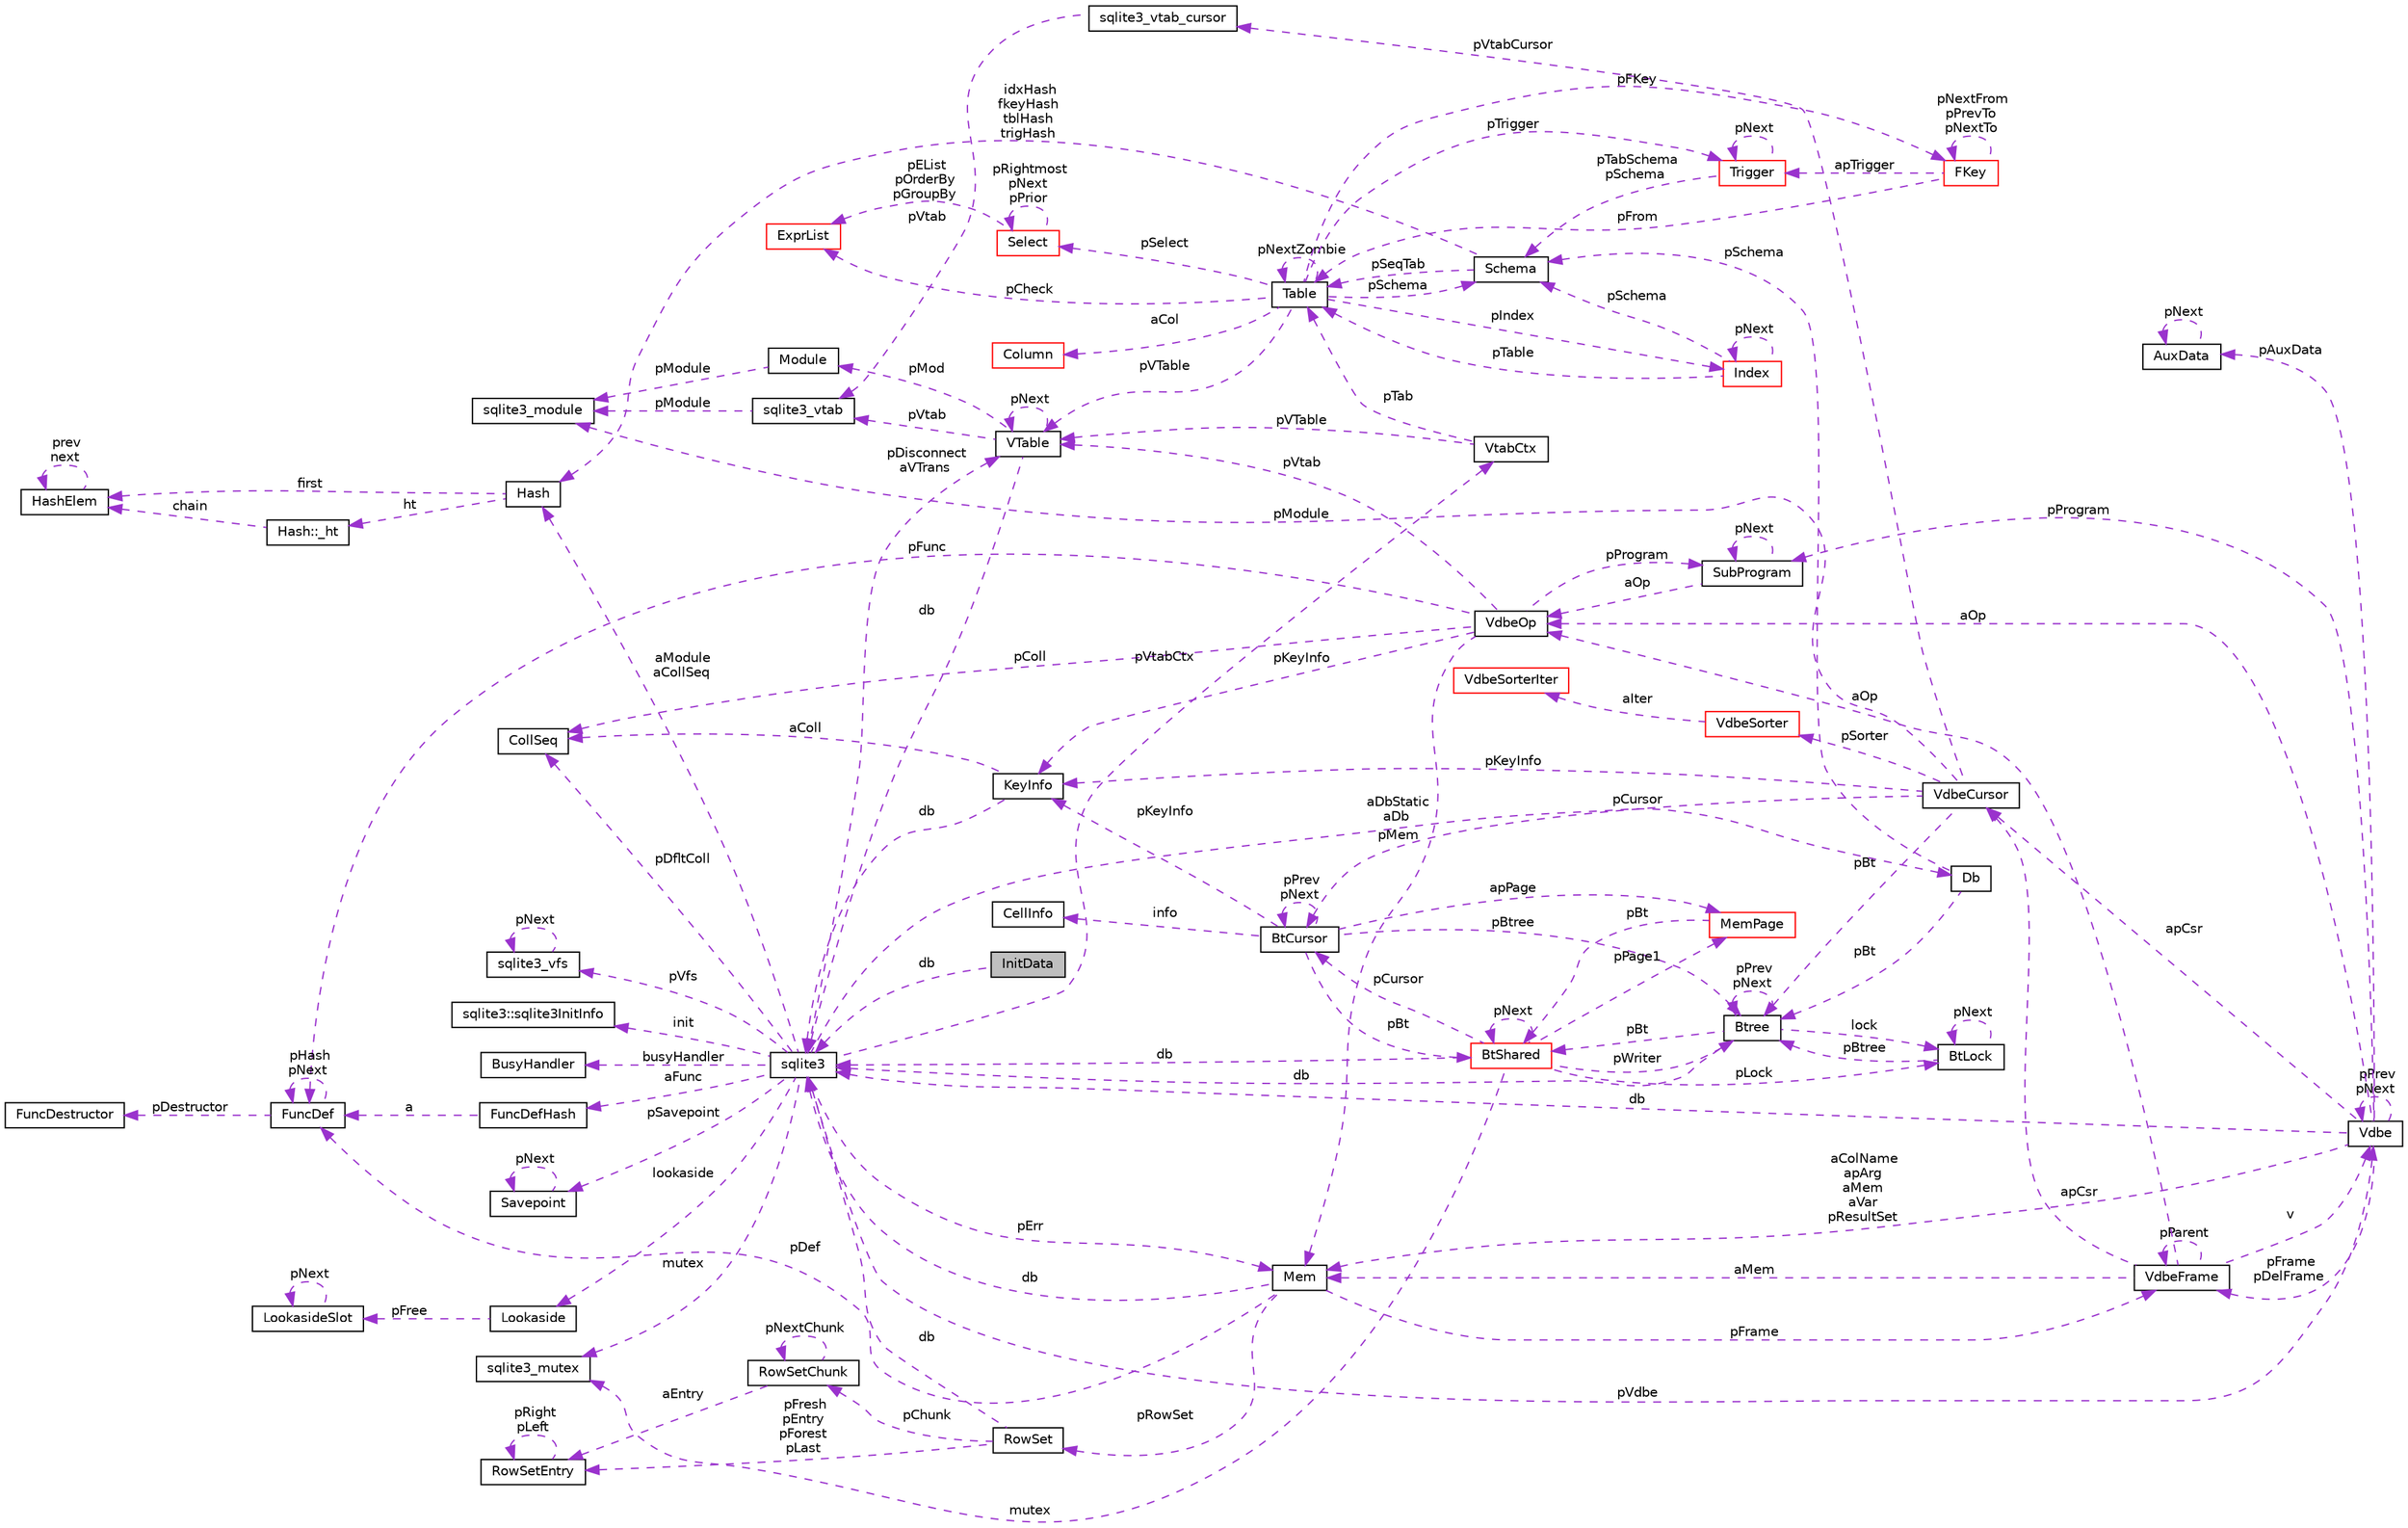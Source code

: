 digraph G
{
 // INTERACTIVE_SVG=YES
  edge [fontname="Helvetica",fontsize="10",labelfontname="Helvetica",labelfontsize="10"];
  node [fontname="Helvetica",fontsize="10",shape=record];
  rankdir="LR";
  Node1 [label="InitData",height=0.2,width=0.4,color="black", fillcolor="grey75", style="filled" fontcolor="black"];
  Node2 -> Node1 [dir="back",color="darkorchid3",fontsize="10",style="dashed",label=" db" ,fontname="Helvetica"];
  Node2 [label="sqlite3",height=0.2,width=0.4,color="black", fillcolor="white", style="filled",URL="$d9/dcd/structsqlite3.html"];
  Node3 -> Node2 [dir="back",color="darkorchid3",fontsize="10",style="dashed",label=" pErr" ,fontname="Helvetica"];
  Node3 [label="Mem",height=0.2,width=0.4,color="black", fillcolor="white", style="filled",URL="$df/d48/struct_mem.html"];
  Node2 -> Node3 [dir="back",color="darkorchid3",fontsize="10",style="dashed",label=" db" ,fontname="Helvetica"];
  Node4 -> Node3 [dir="back",color="darkorchid3",fontsize="10",style="dashed",label=" pFrame" ,fontname="Helvetica"];
  Node4 [label="VdbeFrame",height=0.2,width=0.4,color="black", fillcolor="white", style="filled",URL="$de/d74/struct_vdbe_frame.html"];
  Node3 -> Node4 [dir="back",color="darkorchid3",fontsize="10",style="dashed",label=" aMem" ,fontname="Helvetica"];
  Node5 -> Node4 [dir="back",color="darkorchid3",fontsize="10",style="dashed",label=" v" ,fontname="Helvetica"];
  Node5 [label="Vdbe",height=0.2,width=0.4,color="black", fillcolor="white", style="filled",URL="$db/df8/struct_vdbe.html"];
  Node5 -> Node5 [dir="back",color="darkorchid3",fontsize="10",style="dashed",label=" pPrev\npNext" ,fontname="Helvetica"];
  Node3 -> Node5 [dir="back",color="darkorchid3",fontsize="10",style="dashed",label=" aColName\napArg\naMem\naVar\npResultSet" ,fontname="Helvetica"];
  Node2 -> Node5 [dir="back",color="darkorchid3",fontsize="10",style="dashed",label=" db" ,fontname="Helvetica"];
  Node4 -> Node5 [dir="back",color="darkorchid3",fontsize="10",style="dashed",label=" pFrame\npDelFrame" ,fontname="Helvetica"];
  Node6 -> Node5 [dir="back",color="darkorchid3",fontsize="10",style="dashed",label=" pAuxData" ,fontname="Helvetica"];
  Node6 [label="AuxData",height=0.2,width=0.4,color="black", fillcolor="white", style="filled",URL="$d5/d59/struct_aux_data.html"];
  Node6 -> Node6 [dir="back",color="darkorchid3",fontsize="10",style="dashed",label=" pNext" ,fontname="Helvetica"];
  Node7 -> Node5 [dir="back",color="darkorchid3",fontsize="10",style="dashed",label=" pProgram" ,fontname="Helvetica"];
  Node7 [label="SubProgram",height=0.2,width=0.4,color="black", fillcolor="white", style="filled",URL="$d4/d16/struct_sub_program.html"];
  Node7 -> Node7 [dir="back",color="darkorchid3",fontsize="10",style="dashed",label=" pNext" ,fontname="Helvetica"];
  Node8 -> Node7 [dir="back",color="darkorchid3",fontsize="10",style="dashed",label=" aOp" ,fontname="Helvetica"];
  Node8 [label="VdbeOp",height=0.2,width=0.4,color="black", fillcolor="white", style="filled",URL="$d2/dd9/struct_vdbe_op.html"];
  Node3 -> Node8 [dir="back",color="darkorchid3",fontsize="10",style="dashed",label=" pMem" ,fontname="Helvetica"];
  Node9 -> Node8 [dir="back",color="darkorchid3",fontsize="10",style="dashed",label=" pColl" ,fontname="Helvetica"];
  Node9 [label="CollSeq",height=0.2,width=0.4,color="black", fillcolor="white", style="filled",URL="$d0/d7d/struct_coll_seq.html"];
  Node10 -> Node8 [dir="back",color="darkorchid3",fontsize="10",style="dashed",label=" pVtab" ,fontname="Helvetica"];
  Node10 [label="VTable",height=0.2,width=0.4,color="black", fillcolor="white", style="filled",URL="$db/d7e/struct_v_table.html"];
  Node2 -> Node10 [dir="back",color="darkorchid3",fontsize="10",style="dashed",label=" db" ,fontname="Helvetica"];
  Node10 -> Node10 [dir="back",color="darkorchid3",fontsize="10",style="dashed",label=" pNext" ,fontname="Helvetica"];
  Node11 -> Node10 [dir="back",color="darkorchid3",fontsize="10",style="dashed",label=" pMod" ,fontname="Helvetica"];
  Node11 [label="Module",height=0.2,width=0.4,color="black", fillcolor="white", style="filled",URL="$d0/d3b/struct_module.html"];
  Node12 -> Node11 [dir="back",color="darkorchid3",fontsize="10",style="dashed",label=" pModule" ,fontname="Helvetica"];
  Node12 [label="sqlite3_module",height=0.2,width=0.4,color="black", fillcolor="white", style="filled",URL="$dd/de4/structsqlite3__module.html"];
  Node13 -> Node10 [dir="back",color="darkorchid3",fontsize="10",style="dashed",label=" pVtab" ,fontname="Helvetica"];
  Node13 [label="sqlite3_vtab",height=0.2,width=0.4,color="black", fillcolor="white", style="filled",URL="$d3/d12/structsqlite3__vtab.html"];
  Node12 -> Node13 [dir="back",color="darkorchid3",fontsize="10",style="dashed",label=" pModule" ,fontname="Helvetica"];
  Node7 -> Node8 [dir="back",color="darkorchid3",fontsize="10",style="dashed",label=" pProgram" ,fontname="Helvetica"];
  Node14 -> Node8 [dir="back",color="darkorchid3",fontsize="10",style="dashed",label=" pKeyInfo" ,fontname="Helvetica"];
  Node14 [label="KeyInfo",height=0.2,width=0.4,color="black", fillcolor="white", style="filled",URL="$dc/d2f/struct_key_info.html"];
  Node2 -> Node14 [dir="back",color="darkorchid3",fontsize="10",style="dashed",label=" db" ,fontname="Helvetica"];
  Node9 -> Node14 [dir="back",color="darkorchid3",fontsize="10",style="dashed",label=" aColl" ,fontname="Helvetica"];
  Node15 -> Node8 [dir="back",color="darkorchid3",fontsize="10",style="dashed",label=" pFunc" ,fontname="Helvetica"];
  Node15 [label="FuncDef",height=0.2,width=0.4,color="black", fillcolor="white", style="filled",URL="$df/d38/struct_func_def.html"];
  Node16 -> Node15 [dir="back",color="darkorchid3",fontsize="10",style="dashed",label=" pDestructor" ,fontname="Helvetica"];
  Node16 [label="FuncDestructor",height=0.2,width=0.4,color="black", fillcolor="white", style="filled",URL="$d5/da4/struct_func_destructor.html"];
  Node15 -> Node15 [dir="back",color="darkorchid3",fontsize="10",style="dashed",label=" pHash\npNext" ,fontname="Helvetica"];
  Node17 -> Node5 [dir="back",color="darkorchid3",fontsize="10",style="dashed",label=" apCsr" ,fontname="Helvetica"];
  Node17 [label="VdbeCursor",height=0.2,width=0.4,color="black", fillcolor="white", style="filled",URL="$d5/dd1/struct_vdbe_cursor.html"];
  Node18 -> Node17 [dir="back",color="darkorchid3",fontsize="10",style="dashed",label=" pCursor" ,fontname="Helvetica"];
  Node18 [label="BtCursor",height=0.2,width=0.4,color="black", fillcolor="white", style="filled",URL="$db/d2c/struct_bt_cursor.html"];
  Node18 -> Node18 [dir="back",color="darkorchid3",fontsize="10",style="dashed",label=" pPrev\npNext" ,fontname="Helvetica"];
  Node19 -> Node18 [dir="back",color="darkorchid3",fontsize="10",style="dashed",label=" info" ,fontname="Helvetica"];
  Node19 [label="CellInfo",height=0.2,width=0.4,color="black", fillcolor="white", style="filled",URL="$de/dbe/struct_cell_info.html"];
  Node20 -> Node18 [dir="back",color="darkorchid3",fontsize="10",style="dashed",label=" pBt" ,fontname="Helvetica"];
  Node20 [label="BtShared",height=0.2,width=0.4,color="red", fillcolor="white", style="filled",URL="$d3/d1f/struct_bt_shared.html"];
  Node18 -> Node20 [dir="back",color="darkorchid3",fontsize="10",style="dashed",label=" pCursor" ,fontname="Helvetica"];
  Node20 -> Node20 [dir="back",color="darkorchid3",fontsize="10",style="dashed",label=" pNext" ,fontname="Helvetica"];
  Node2 -> Node20 [dir="back",color="darkorchid3",fontsize="10",style="dashed",label=" db" ,fontname="Helvetica"];
  Node21 -> Node20 [dir="back",color="darkorchid3",fontsize="10",style="dashed",label=" mutex" ,fontname="Helvetica"];
  Node21 [label="sqlite3_mutex",height=0.2,width=0.4,color="black", fillcolor="white", style="filled",URL="$d5/d3c/structsqlite3__mutex.html"];
  Node22 -> Node20 [dir="back",color="darkorchid3",fontsize="10",style="dashed",label=" pLock" ,fontname="Helvetica"];
  Node22 [label="BtLock",height=0.2,width=0.4,color="black", fillcolor="white", style="filled",URL="$d1/d28/struct_bt_lock.html"];
  Node22 -> Node22 [dir="back",color="darkorchid3",fontsize="10",style="dashed",label=" pNext" ,fontname="Helvetica"];
  Node23 -> Node22 [dir="back",color="darkorchid3",fontsize="10",style="dashed",label=" pBtree" ,fontname="Helvetica"];
  Node23 [label="Btree",height=0.2,width=0.4,color="black", fillcolor="white", style="filled",URL="$d9/d90/struct_btree.html"];
  Node20 -> Node23 [dir="back",color="darkorchid3",fontsize="10",style="dashed",label=" pBt" ,fontname="Helvetica"];
  Node2 -> Node23 [dir="back",color="darkorchid3",fontsize="10",style="dashed",label=" db" ,fontname="Helvetica"];
  Node22 -> Node23 [dir="back",color="darkorchid3",fontsize="10",style="dashed",label=" lock" ,fontname="Helvetica"];
  Node23 -> Node23 [dir="back",color="darkorchid3",fontsize="10",style="dashed",label=" pPrev\npNext" ,fontname="Helvetica"];
  Node24 -> Node20 [dir="back",color="darkorchid3",fontsize="10",style="dashed",label=" pPage1" ,fontname="Helvetica"];
  Node24 [label="MemPage",height=0.2,width=0.4,color="red", fillcolor="white", style="filled",URL="$d8/d9f/struct_mem_page.html"];
  Node20 -> Node24 [dir="back",color="darkorchid3",fontsize="10",style="dashed",label=" pBt" ,fontname="Helvetica"];
  Node23 -> Node20 [dir="back",color="darkorchid3",fontsize="10",style="dashed",label=" pWriter" ,fontname="Helvetica"];
  Node24 -> Node18 [dir="back",color="darkorchid3",fontsize="10",style="dashed",label=" apPage" ,fontname="Helvetica"];
  Node14 -> Node18 [dir="back",color="darkorchid3",fontsize="10",style="dashed",label=" pKeyInfo" ,fontname="Helvetica"];
  Node23 -> Node18 [dir="back",color="darkorchid3",fontsize="10",style="dashed",label=" pBtree" ,fontname="Helvetica"];
  Node12 -> Node17 [dir="back",color="darkorchid3",fontsize="10",style="dashed",label=" pModule" ,fontname="Helvetica"];
  Node25 -> Node17 [dir="back",color="darkorchid3",fontsize="10",style="dashed",label=" pVtabCursor" ,fontname="Helvetica"];
  Node25 [label="sqlite3_vtab_cursor",height=0.2,width=0.4,color="black", fillcolor="white", style="filled",URL="$d3/d17/structsqlite3__vtab__cursor.html"];
  Node13 -> Node25 [dir="back",color="darkorchid3",fontsize="10",style="dashed",label=" pVtab" ,fontname="Helvetica"];
  Node26 -> Node17 [dir="back",color="darkorchid3",fontsize="10",style="dashed",label=" pSorter" ,fontname="Helvetica"];
  Node26 [label="VdbeSorter",height=0.2,width=0.4,color="red", fillcolor="white", style="filled",URL="$d3/d85/struct_vdbe_sorter.html"];
  Node27 -> Node26 [dir="back",color="darkorchid3",fontsize="10",style="dashed",label=" aIter" ,fontname="Helvetica"];
  Node27 [label="VdbeSorterIter",height=0.2,width=0.4,color="red", fillcolor="white", style="filled",URL="$df/dcd/struct_vdbe_sorter_iter.html"];
  Node14 -> Node17 [dir="back",color="darkorchid3",fontsize="10",style="dashed",label=" pKeyInfo" ,fontname="Helvetica"];
  Node23 -> Node17 [dir="back",color="darkorchid3",fontsize="10",style="dashed",label=" pBt" ,fontname="Helvetica"];
  Node8 -> Node5 [dir="back",color="darkorchid3",fontsize="10",style="dashed",label=" aOp" ,fontname="Helvetica"];
  Node4 -> Node4 [dir="back",color="darkorchid3",fontsize="10",style="dashed",label=" pParent" ,fontname="Helvetica"];
  Node17 -> Node4 [dir="back",color="darkorchid3",fontsize="10",style="dashed",label=" apCsr" ,fontname="Helvetica"];
  Node8 -> Node4 [dir="back",color="darkorchid3",fontsize="10",style="dashed",label=" aOp" ,fontname="Helvetica"];
  Node28 -> Node3 [dir="back",color="darkorchid3",fontsize="10",style="dashed",label=" pRowSet" ,fontname="Helvetica"];
  Node28 [label="RowSet",height=0.2,width=0.4,color="black", fillcolor="white", style="filled",URL="$d5/d67/struct_row_set.html"];
  Node2 -> Node28 [dir="back",color="darkorchid3",fontsize="10",style="dashed",label=" db" ,fontname="Helvetica"];
  Node29 -> Node28 [dir="back",color="darkorchid3",fontsize="10",style="dashed",label=" pChunk" ,fontname="Helvetica"];
  Node29 [label="RowSetChunk",height=0.2,width=0.4,color="black", fillcolor="white", style="filled",URL="$d0/dd7/struct_row_set_chunk.html"];
  Node29 -> Node29 [dir="back",color="darkorchid3",fontsize="10",style="dashed",label=" pNextChunk" ,fontname="Helvetica"];
  Node30 -> Node29 [dir="back",color="darkorchid3",fontsize="10",style="dashed",label=" aEntry" ,fontname="Helvetica"];
  Node30 [label="RowSetEntry",height=0.2,width=0.4,color="black", fillcolor="white", style="filled",URL="$da/d66/struct_row_set_entry.html"];
  Node30 -> Node30 [dir="back",color="darkorchid3",fontsize="10",style="dashed",label=" pRight\npLeft" ,fontname="Helvetica"];
  Node30 -> Node28 [dir="back",color="darkorchid3",fontsize="10",style="dashed",label=" pFresh\npEntry\npForest\npLast" ,fontname="Helvetica"];
  Node15 -> Node3 [dir="back",color="darkorchid3",fontsize="10",style="dashed",label=" pDef" ,fontname="Helvetica"];
  Node5 -> Node2 [dir="back",color="darkorchid3",fontsize="10",style="dashed",label=" pVdbe" ,fontname="Helvetica"];
  Node31 -> Node2 [dir="back",color="darkorchid3",fontsize="10",style="dashed",label=" pSavepoint" ,fontname="Helvetica"];
  Node31 [label="Savepoint",height=0.2,width=0.4,color="black", fillcolor="white", style="filled",URL="$db/dde/struct_savepoint.html"];
  Node31 -> Node31 [dir="back",color="darkorchid3",fontsize="10",style="dashed",label=" pNext" ,fontname="Helvetica"];
  Node32 -> Node2 [dir="back",color="darkorchid3",fontsize="10",style="dashed",label=" aFunc" ,fontname="Helvetica"];
  Node32 [label="FuncDefHash",height=0.2,width=0.4,color="black", fillcolor="white", style="filled",URL="$db/dfc/struct_func_def_hash.html"];
  Node15 -> Node32 [dir="back",color="darkorchid3",fontsize="10",style="dashed",label=" a" ,fontname="Helvetica"];
  Node33 -> Node2 [dir="back",color="darkorchid3",fontsize="10",style="dashed",label=" lookaside" ,fontname="Helvetica"];
  Node33 [label="Lookaside",height=0.2,width=0.4,color="black", fillcolor="white", style="filled",URL="$d4/d8a/struct_lookaside.html"];
  Node34 -> Node33 [dir="back",color="darkorchid3",fontsize="10",style="dashed",label=" pFree" ,fontname="Helvetica"];
  Node34 [label="LookasideSlot",height=0.2,width=0.4,color="black", fillcolor="white", style="filled",URL="$dd/d17/struct_lookaside_slot.html"];
  Node34 -> Node34 [dir="back",color="darkorchid3",fontsize="10",style="dashed",label=" pNext" ,fontname="Helvetica"];
  Node21 -> Node2 [dir="back",color="darkorchid3",fontsize="10",style="dashed",label=" mutex" ,fontname="Helvetica"];
  Node35 -> Node2 [dir="back",color="darkorchid3",fontsize="10",style="dashed",label=" pVfs" ,fontname="Helvetica"];
  Node35 [label="sqlite3_vfs",height=0.2,width=0.4,color="black", fillcolor="white", style="filled",URL="$d3/d36/structsqlite3__vfs.html"];
  Node35 -> Node35 [dir="back",color="darkorchid3",fontsize="10",style="dashed",label=" pNext" ,fontname="Helvetica"];
  Node36 -> Node2 [dir="back",color="darkorchid3",fontsize="10",style="dashed",label=" init" ,fontname="Helvetica"];
  Node36 [label="sqlite3::sqlite3InitInfo",height=0.2,width=0.4,color="black", fillcolor="white", style="filled",URL="$d7/d84/structsqlite3_1_1sqlite3_init_info.html"];
  Node37 -> Node2 [dir="back",color="darkorchid3",fontsize="10",style="dashed",label=" busyHandler" ,fontname="Helvetica"];
  Node37 [label="BusyHandler",height=0.2,width=0.4,color="black", fillcolor="white", style="filled",URL="$d4/d89/struct_busy_handler.html"];
  Node38 -> Node2 [dir="back",color="darkorchid3",fontsize="10",style="dashed",label=" pVtabCtx" ,fontname="Helvetica"];
  Node38 [label="VtabCtx",height=0.2,width=0.4,color="black", fillcolor="white", style="filled",URL="$de/dae/struct_vtab_ctx.html"];
  Node10 -> Node38 [dir="back",color="darkorchid3",fontsize="10",style="dashed",label=" pVTable" ,fontname="Helvetica"];
  Node39 -> Node38 [dir="back",color="darkorchid3",fontsize="10",style="dashed",label=" pTab" ,fontname="Helvetica"];
  Node39 [label="Table",height=0.2,width=0.4,color="black", fillcolor="white", style="filled",URL="$d5/d0d/struct_table.html"];
  Node40 -> Node39 [dir="back",color="darkorchid3",fontsize="10",style="dashed",label=" pSchema" ,fontname="Helvetica"];
  Node40 [label="Schema",height=0.2,width=0.4,color="black", fillcolor="white", style="filled",URL="$df/d15/struct_schema.html"];
  Node39 -> Node40 [dir="back",color="darkorchid3",fontsize="10",style="dashed",label=" pSeqTab" ,fontname="Helvetica"];
  Node41 -> Node40 [dir="back",color="darkorchid3",fontsize="10",style="dashed",label=" idxHash\nfkeyHash\ntblHash\ntrigHash" ,fontname="Helvetica"];
  Node41 [label="Hash",height=0.2,width=0.4,color="black", fillcolor="white", style="filled",URL="$d2/d7a/struct_hash.html"];
  Node42 -> Node41 [dir="back",color="darkorchid3",fontsize="10",style="dashed",label=" ht" ,fontname="Helvetica"];
  Node42 [label="Hash::_ht",height=0.2,width=0.4,color="black", fillcolor="white", style="filled",URL="$dd/d00/struct_hash_1_1__ht.html"];
  Node43 -> Node42 [dir="back",color="darkorchid3",fontsize="10",style="dashed",label=" chain" ,fontname="Helvetica"];
  Node43 [label="HashElem",height=0.2,width=0.4,color="black", fillcolor="white", style="filled",URL="$df/d01/struct_hash_elem.html"];
  Node43 -> Node43 [dir="back",color="darkorchid3",fontsize="10",style="dashed",label=" prev\nnext" ,fontname="Helvetica"];
  Node43 -> Node41 [dir="back",color="darkorchid3",fontsize="10",style="dashed",label=" first" ,fontname="Helvetica"];
  Node44 -> Node39 [dir="back",color="darkorchid3",fontsize="10",style="dashed",label=" aCol" ,fontname="Helvetica"];
  Node44 [label="Column",height=0.2,width=0.4,color="red", fillcolor="white", style="filled",URL="$d0/d14/struct_column.html"];
  Node45 -> Node39 [dir="back",color="darkorchid3",fontsize="10",style="dashed",label=" pFKey" ,fontname="Helvetica"];
  Node45 [label="FKey",height=0.2,width=0.4,color="red", fillcolor="white", style="filled",URL="$d0/dbd/struct_f_key.html"];
  Node45 -> Node45 [dir="back",color="darkorchid3",fontsize="10",style="dashed",label=" pNextFrom\npPrevTo\npNextTo" ,fontname="Helvetica"];
  Node39 -> Node45 [dir="back",color="darkorchid3",fontsize="10",style="dashed",label=" pFrom" ,fontname="Helvetica"];
  Node46 -> Node45 [dir="back",color="darkorchid3",fontsize="10",style="dashed",label=" apTrigger" ,fontname="Helvetica"];
  Node46 [label="Trigger",height=0.2,width=0.4,color="red", fillcolor="white", style="filled",URL="$d1/dd9/struct_trigger.html"];
  Node40 -> Node46 [dir="back",color="darkorchid3",fontsize="10",style="dashed",label=" pTabSchema\npSchema" ,fontname="Helvetica"];
  Node46 -> Node46 [dir="back",color="darkorchid3",fontsize="10",style="dashed",label=" pNext" ,fontname="Helvetica"];
  Node10 -> Node39 [dir="back",color="darkorchid3",fontsize="10",style="dashed",label=" pVTable" ,fontname="Helvetica"];
  Node39 -> Node39 [dir="back",color="darkorchid3",fontsize="10",style="dashed",label=" pNextZombie" ,fontname="Helvetica"];
  Node46 -> Node39 [dir="back",color="darkorchid3",fontsize="10",style="dashed",label=" pTrigger" ,fontname="Helvetica"];
  Node47 -> Node39 [dir="back",color="darkorchid3",fontsize="10",style="dashed",label=" pSelect" ,fontname="Helvetica"];
  Node47 [label="Select",height=0.2,width=0.4,color="red", fillcolor="white", style="filled",URL="$d2/d1c/struct_select.html"];
  Node47 -> Node47 [dir="back",color="darkorchid3",fontsize="10",style="dashed",label=" pRightmost\npNext\npPrior" ,fontname="Helvetica"];
  Node48 -> Node47 [dir="back",color="darkorchid3",fontsize="10",style="dashed",label=" pEList\npOrderBy\npGroupBy" ,fontname="Helvetica"];
  Node48 [label="ExprList",height=0.2,width=0.4,color="red", fillcolor="white", style="filled",URL="$de/d20/struct_expr_list.html"];
  Node48 -> Node39 [dir="back",color="darkorchid3",fontsize="10",style="dashed",label=" pCheck" ,fontname="Helvetica"];
  Node49 -> Node39 [dir="back",color="darkorchid3",fontsize="10",style="dashed",label=" pIndex" ,fontname="Helvetica"];
  Node49 [label="Index",height=0.2,width=0.4,color="red", fillcolor="white", style="filled",URL="$dc/d6f/struct_index.html"];
  Node40 -> Node49 [dir="back",color="darkorchid3",fontsize="10",style="dashed",label=" pSchema" ,fontname="Helvetica"];
  Node39 -> Node49 [dir="back",color="darkorchid3",fontsize="10",style="dashed",label=" pTable" ,fontname="Helvetica"];
  Node49 -> Node49 [dir="back",color="darkorchid3",fontsize="10",style="dashed",label=" pNext" ,fontname="Helvetica"];
  Node9 -> Node2 [dir="back",color="darkorchid3",fontsize="10",style="dashed",label=" pDfltColl" ,fontname="Helvetica"];
  Node10 -> Node2 [dir="back",color="darkorchid3",fontsize="10",style="dashed",label=" pDisconnect\naVTrans" ,fontname="Helvetica"];
  Node50 -> Node2 [dir="back",color="darkorchid3",fontsize="10",style="dashed",label=" aDbStatic\naDb" ,fontname="Helvetica"];
  Node50 [label="Db",height=0.2,width=0.4,color="black", fillcolor="white", style="filled",URL="$db/dd1/struct_db.html"];
  Node40 -> Node50 [dir="back",color="darkorchid3",fontsize="10",style="dashed",label=" pSchema" ,fontname="Helvetica"];
  Node23 -> Node50 [dir="back",color="darkorchid3",fontsize="10",style="dashed",label=" pBt" ,fontname="Helvetica"];
  Node41 -> Node2 [dir="back",color="darkorchid3",fontsize="10",style="dashed",label=" aModule\naCollSeq" ,fontname="Helvetica"];
}
